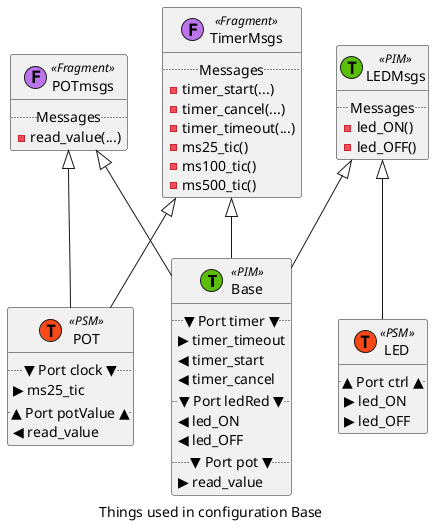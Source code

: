 @startuml
caption Things used in configuration Base
class Base <<(T,#5BBF09)PIM>> {
..▼ Port timer ▼..
▶ timer_timeout
◀ timer_start
◀ timer_cancel
..▼ Port ledRed ▼..
◀ led_ON
◀ led_OFF
..▼ Port pot ▼..
▶ read_value
}
class TimerMsgs <<(F,#BC74ED)Fragment>> {
..Messages..
-timer_start(...)
-timer_cancel(...)
-timer_timeout(...)
-ms25_tic()
-ms100_tic()
-ms500_tic()
}
class LEDMsgs <<(T,#5BBF09)PIM>> {
..Messages..
-led_ON()
-led_OFF()
}
class POTmsgs <<(F,#BC74ED)Fragment>> {
..Messages..
-read_value(...)
}
class POT <<(T,#F94918)PSM>> {
..▼ Port clock ▼..
▶ ms25_tic
..▲ Port potValue ▲..
◀ read_value
}
class LED <<(T,#F94918)PSM>> {
..▲ Port ctrl ▲..
▶ led_ON
▶ led_OFF
}
TimerMsgs <|-- Base
LEDMsgs <|-- Base
POTmsgs <|-- Base
POTmsgs <|-- POT
TimerMsgs <|-- POT
LEDMsgs <|-- LED
@enduml